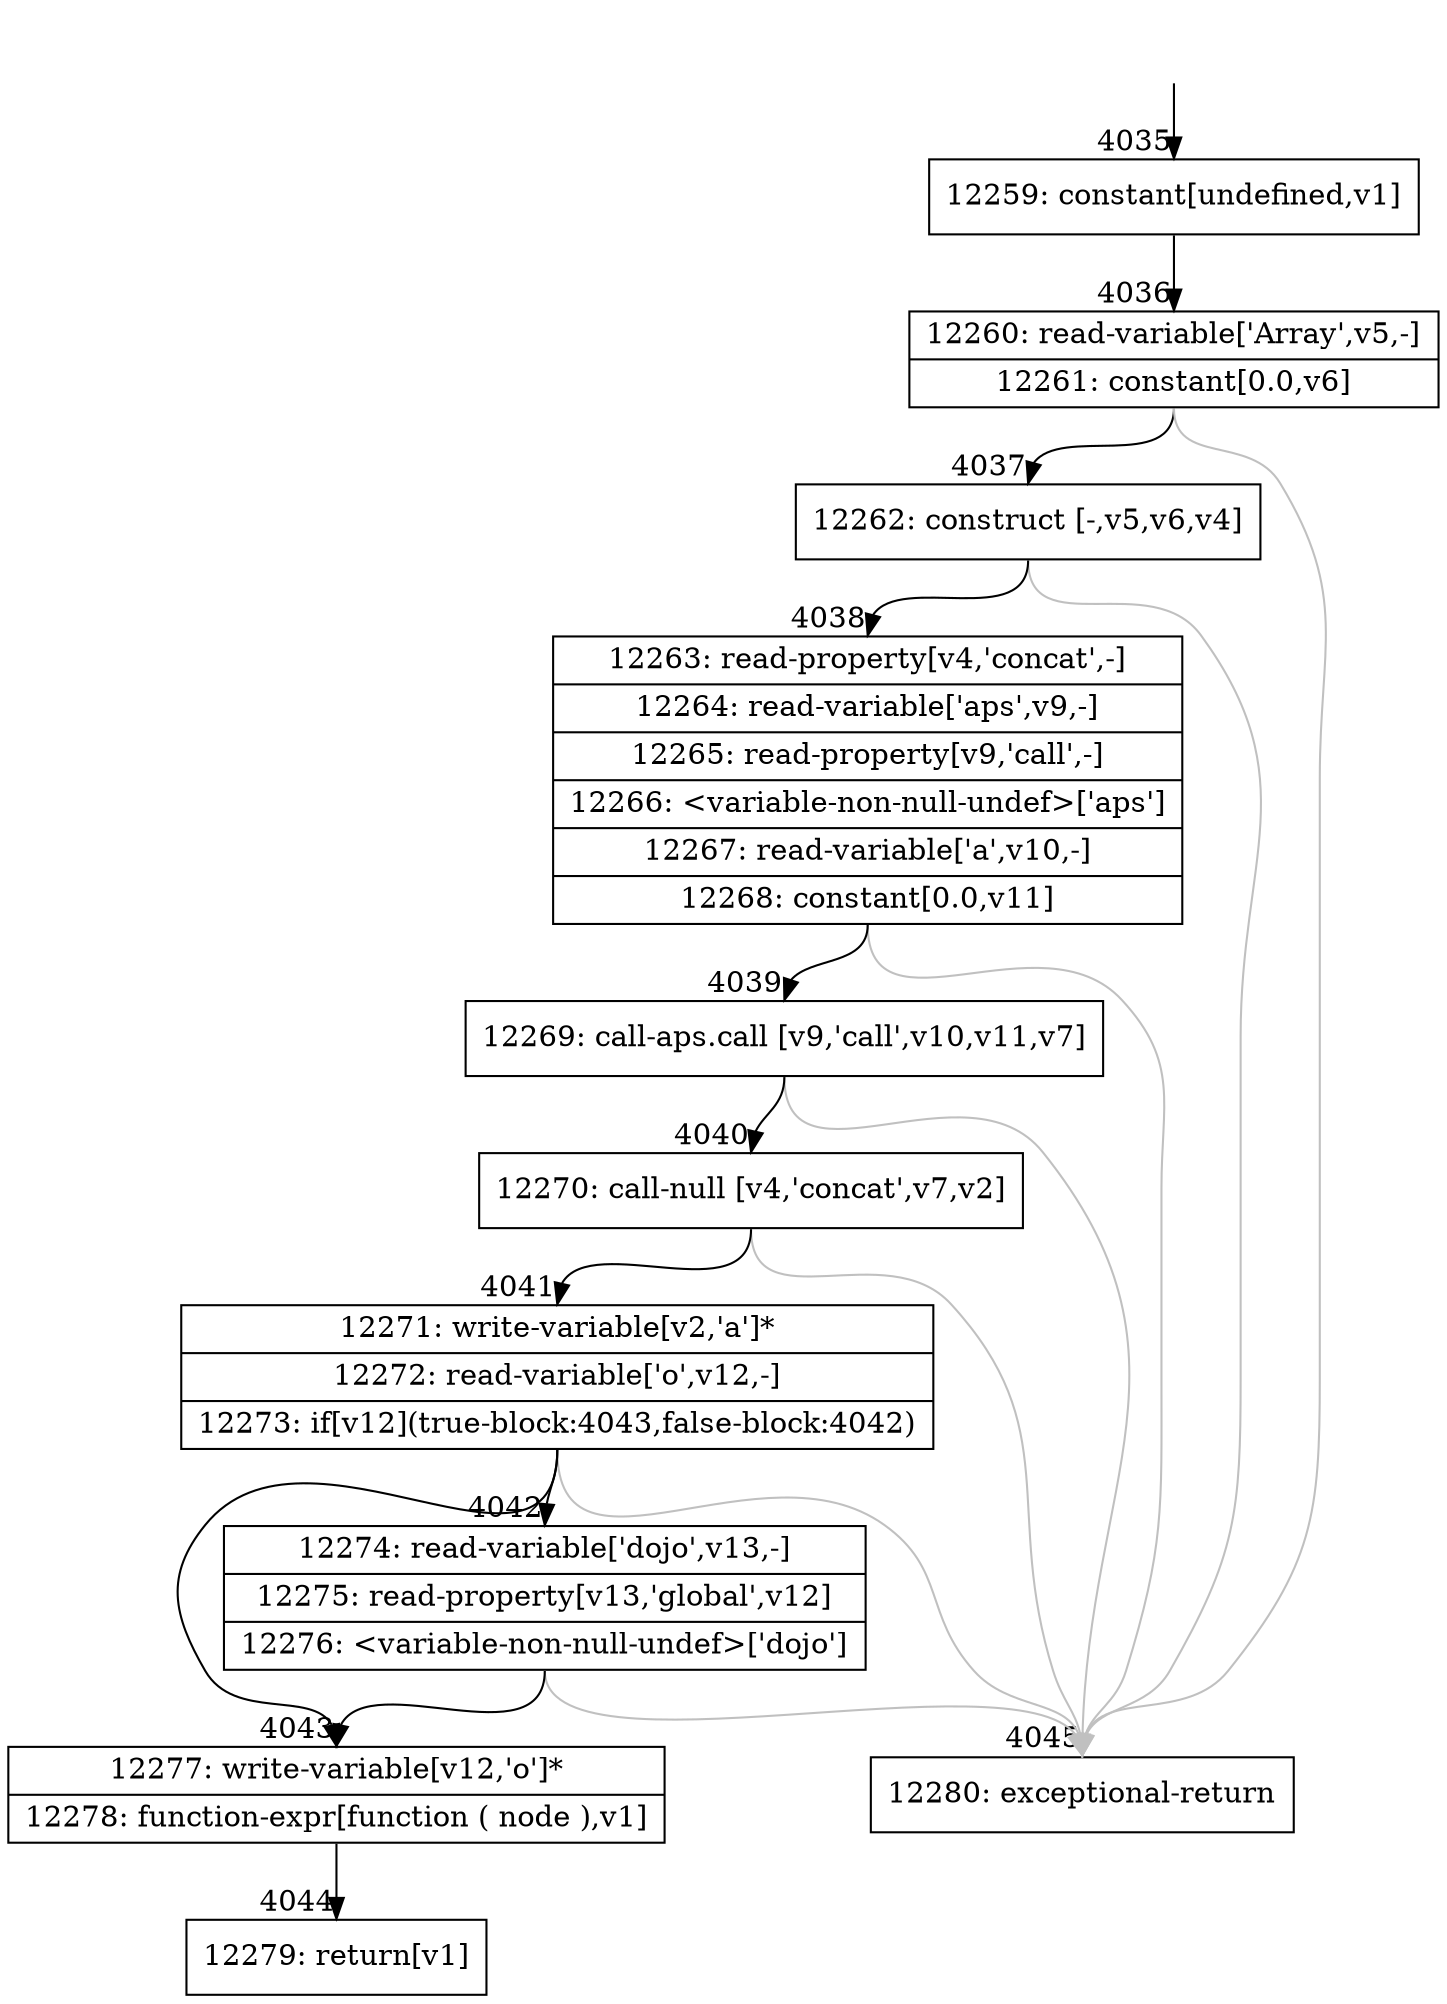 digraph {
rankdir="TD"
BB_entry275[shape=none,label=""];
BB_entry275 -> BB4035 [tailport=s, headport=n, headlabel="    4035"]
BB4035 [shape=record label="{12259: constant[undefined,v1]}" ] 
BB4035 -> BB4036 [tailport=s, headport=n, headlabel="      4036"]
BB4036 [shape=record label="{12260: read-variable['Array',v5,-]|12261: constant[0.0,v6]}" ] 
BB4036 -> BB4037 [tailport=s, headport=n, headlabel="      4037"]
BB4036 -> BB4045 [tailport=s, headport=n, color=gray, headlabel="      4045"]
BB4037 [shape=record label="{12262: construct [-,v5,v6,v4]}" ] 
BB4037 -> BB4038 [tailport=s, headport=n, headlabel="      4038"]
BB4037 -> BB4045 [tailport=s, headport=n, color=gray]
BB4038 [shape=record label="{12263: read-property[v4,'concat',-]|12264: read-variable['aps',v9,-]|12265: read-property[v9,'call',-]|12266: \<variable-non-null-undef\>['aps']|12267: read-variable['a',v10,-]|12268: constant[0.0,v11]}" ] 
BB4038 -> BB4039 [tailport=s, headport=n, headlabel="      4039"]
BB4038 -> BB4045 [tailport=s, headport=n, color=gray]
BB4039 [shape=record label="{12269: call-aps.call [v9,'call',v10,v11,v7]}" ] 
BB4039 -> BB4040 [tailport=s, headport=n, headlabel="      4040"]
BB4039 -> BB4045 [tailport=s, headport=n, color=gray]
BB4040 [shape=record label="{12270: call-null [v4,'concat',v7,v2]}" ] 
BB4040 -> BB4041 [tailport=s, headport=n, headlabel="      4041"]
BB4040 -> BB4045 [tailport=s, headport=n, color=gray]
BB4041 [shape=record label="{12271: write-variable[v2,'a']*|12272: read-variable['o',v12,-]|12273: if[v12](true-block:4043,false-block:4042)}" ] 
BB4041 -> BB4043 [tailport=s, headport=n, headlabel="      4043"]
BB4041 -> BB4042 [tailport=s, headport=n, headlabel="      4042"]
BB4041 -> BB4045 [tailport=s, headport=n, color=gray]
BB4042 [shape=record label="{12274: read-variable['dojo',v13,-]|12275: read-property[v13,'global',v12]|12276: \<variable-non-null-undef\>['dojo']}" ] 
BB4042 -> BB4043 [tailport=s, headport=n]
BB4042 -> BB4045 [tailport=s, headport=n, color=gray]
BB4043 [shape=record label="{12277: write-variable[v12,'o']*|12278: function-expr[function ( node ),v1]}" ] 
BB4043 -> BB4044 [tailport=s, headport=n, headlabel="      4044"]
BB4044 [shape=record label="{12279: return[v1]}" ] 
BB4045 [shape=record label="{12280: exceptional-return}" ] 
//#$~ 5371
}
